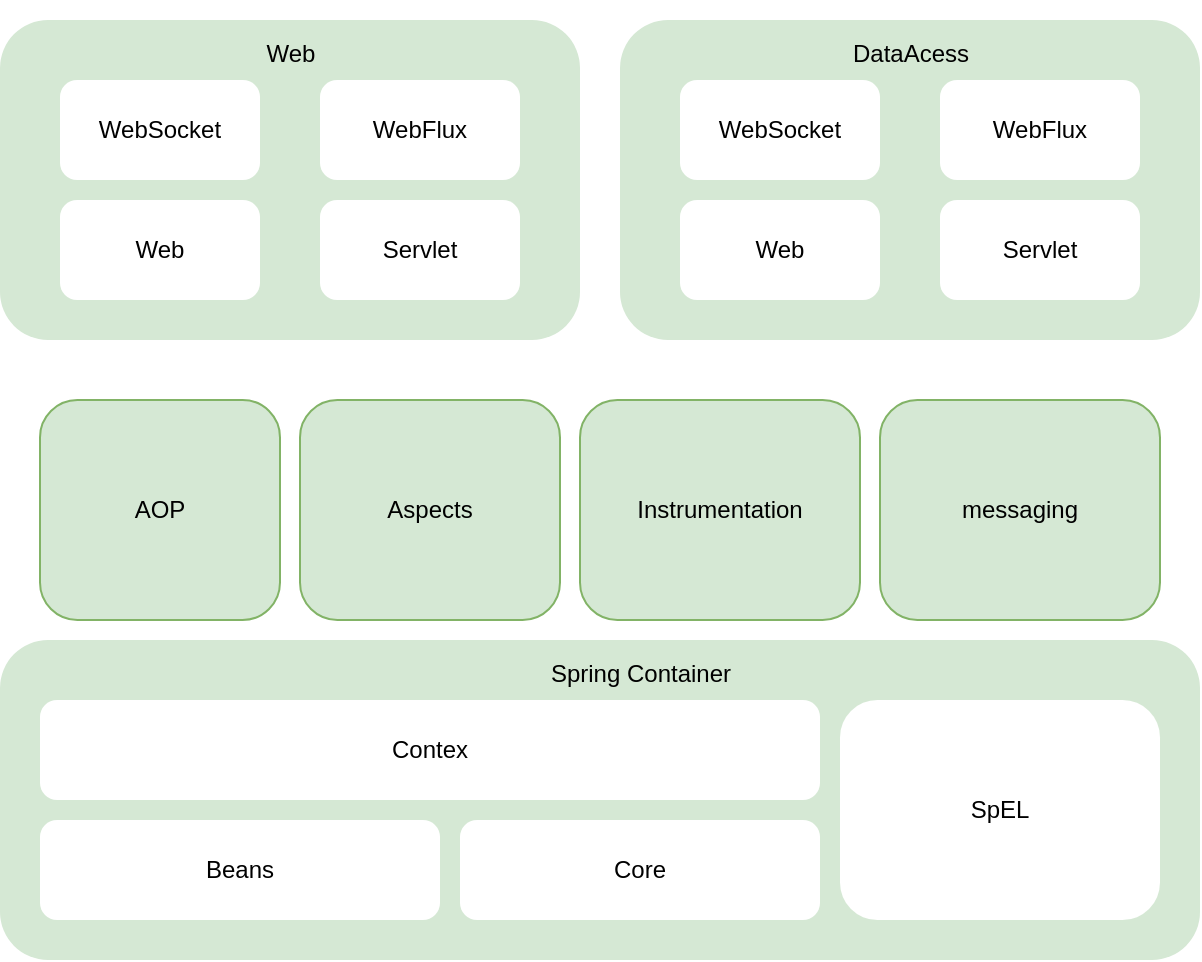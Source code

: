 <mxfile version="21.0.6" type="github">
  <diagram id="prtHgNgQTEPvFCAcTncT" name="Page-1">
    <mxGraphModel dx="947" dy="1687" grid="1" gridSize="10" guides="1" tooltips="1" connect="1" arrows="1" fold="1" page="1" pageScale="1" pageWidth="827" pageHeight="1169" math="0" shadow="0">
      <root>
        <mxCell id="0" />
        <mxCell id="1" parent="0" />
        <mxCell id="s4luUJx8VMpu-1iG3OxT-1" value="&lt;p&gt;&lt;br&gt;&lt;/p&gt;" style="rounded=1;whiteSpace=wrap;html=1;fillColor=#d5e8d4;strokeColor=none;" vertex="1" parent="1">
          <mxGeometry x="200" y="290" width="600" height="160" as="geometry" />
        </mxCell>
        <mxCell id="s4luUJx8VMpu-1iG3OxT-2" value="&lt;p style=&quot;border-color: var(--border-color);&quot;&gt;Spring Container&lt;/p&gt;&lt;p style=&quot;border-color: var(--border-color);&quot;&gt;&lt;br style=&quot;border-color: var(--border-color);&quot;&gt;&lt;/p&gt;" style="text;html=1;align=center;verticalAlign=middle;resizable=0;points=[];autosize=1;strokeColor=none;fillColor=none;" vertex="1" parent="1">
          <mxGeometry x="465" y="280" width="110" height="80" as="geometry" />
        </mxCell>
        <mxCell id="s4luUJx8VMpu-1iG3OxT-3" value="&lt;p&gt;Beans&lt;/p&gt;" style="rounded=1;whiteSpace=wrap;html=1;strokeColor=none;arcSize=17;" vertex="1" parent="1">
          <mxGeometry x="220" y="380" width="200" height="50" as="geometry" />
        </mxCell>
        <mxCell id="s4luUJx8VMpu-1iG3OxT-4" value="&lt;p&gt;Core&lt;/p&gt;" style="rounded=1;whiteSpace=wrap;html=1;strokeColor=none;arcSize=17;" vertex="1" parent="1">
          <mxGeometry x="430" y="380" width="180" height="50" as="geometry" />
        </mxCell>
        <mxCell id="s4luUJx8VMpu-1iG3OxT-5" value="&lt;p&gt;Contex&lt;/p&gt;" style="rounded=1;whiteSpace=wrap;html=1;strokeColor=none;arcSize=17;" vertex="1" parent="1">
          <mxGeometry x="220" y="320" width="390" height="50" as="geometry" />
        </mxCell>
        <mxCell id="s4luUJx8VMpu-1iG3OxT-6" value="&lt;p&gt;SpEL&lt;br&gt;&lt;/p&gt;" style="rounded=1;whiteSpace=wrap;html=1;strokeColor=none;arcSize=17;" vertex="1" parent="1">
          <mxGeometry x="620" y="320" width="160" height="110" as="geometry" />
        </mxCell>
        <mxCell id="s4luUJx8VMpu-1iG3OxT-19" value="&lt;p&gt;AOP&lt;br&gt;&lt;/p&gt;" style="rounded=1;whiteSpace=wrap;html=1;strokeColor=#82b366;arcSize=17;fillColor=#d5e8d4;" vertex="1" parent="1">
          <mxGeometry x="220" y="170" width="120" height="110" as="geometry" />
        </mxCell>
        <mxCell id="s4luUJx8VMpu-1iG3OxT-20" value="&lt;p&gt;Aspects&lt;br&gt;&lt;/p&gt;" style="rounded=1;whiteSpace=wrap;html=1;strokeColor=#82b366;arcSize=17;fillColor=#d5e8d4;" vertex="1" parent="1">
          <mxGeometry x="350" y="170" width="130" height="110" as="geometry" />
        </mxCell>
        <mxCell id="s4luUJx8VMpu-1iG3OxT-21" value="&lt;p&gt;Instrumentation&lt;br&gt;&lt;/p&gt;" style="rounded=1;whiteSpace=wrap;html=1;strokeColor=#82b366;arcSize=17;fillColor=#d5e8d4;" vertex="1" parent="1">
          <mxGeometry x="490" y="170" width="140" height="110" as="geometry" />
        </mxCell>
        <mxCell id="s4luUJx8VMpu-1iG3OxT-22" value="&lt;p&gt;messaging&lt;br&gt;&lt;/p&gt;" style="rounded=1;whiteSpace=wrap;html=1;strokeColor=#82b366;arcSize=17;fillColor=#d5e8d4;" vertex="1" parent="1">
          <mxGeometry x="640" y="170" width="140" height="110" as="geometry" />
        </mxCell>
        <mxCell id="s4luUJx8VMpu-1iG3OxT-23" value="&lt;p&gt;&lt;br&gt;&lt;/p&gt;" style="rounded=1;whiteSpace=wrap;html=1;fillColor=#d5e8d4;strokeColor=none;" vertex="1" parent="1">
          <mxGeometry x="200" y="-20" width="290" height="160" as="geometry" />
        </mxCell>
        <mxCell id="s4luUJx8VMpu-1iG3OxT-26" value="&lt;p&gt;Web&lt;/p&gt;" style="rounded=1;whiteSpace=wrap;html=1;strokeColor=none;arcSize=17;" vertex="1" parent="1">
          <mxGeometry x="230" y="70" width="100" height="50" as="geometry" />
        </mxCell>
        <mxCell id="s4luUJx8VMpu-1iG3OxT-27" value="&lt;p style=&quot;border-color: var(--border-color);&quot;&gt;Web&lt;/p&gt;&lt;p style=&quot;border-color: var(--border-color);&quot;&gt;&lt;br style=&quot;border-color: var(--border-color);&quot;&gt;&lt;/p&gt;" style="text;html=1;align=center;verticalAlign=middle;resizable=0;points=[];autosize=1;strokeColor=none;fillColor=none;" vertex="1" parent="1">
          <mxGeometry x="320" y="-30" width="50" height="80" as="geometry" />
        </mxCell>
        <mxCell id="s4luUJx8VMpu-1iG3OxT-28" value="&lt;p&gt;WebSocket&lt;/p&gt;" style="rounded=1;whiteSpace=wrap;html=1;strokeColor=none;arcSize=17;" vertex="1" parent="1">
          <mxGeometry x="230" y="10" width="100" height="50" as="geometry" />
        </mxCell>
        <mxCell id="s4luUJx8VMpu-1iG3OxT-30" value="&lt;p&gt;WebFlux&lt;/p&gt;" style="rounded=1;whiteSpace=wrap;html=1;strokeColor=none;arcSize=17;" vertex="1" parent="1">
          <mxGeometry x="360" y="10" width="100" height="50" as="geometry" />
        </mxCell>
        <mxCell id="s4luUJx8VMpu-1iG3OxT-31" value="&lt;p&gt;Servlet&lt;/p&gt;" style="rounded=1;whiteSpace=wrap;html=1;strokeColor=none;arcSize=17;" vertex="1" parent="1">
          <mxGeometry x="360" y="70" width="100" height="50" as="geometry" />
        </mxCell>
        <mxCell id="s4luUJx8VMpu-1iG3OxT-32" value="&lt;p&gt;&lt;br&gt;&lt;/p&gt;" style="rounded=1;whiteSpace=wrap;html=1;fillColor=#d5e8d4;strokeColor=none;" vertex="1" parent="1">
          <mxGeometry x="510" y="-20" width="290" height="160" as="geometry" />
        </mxCell>
        <mxCell id="s4luUJx8VMpu-1iG3OxT-33" value="&lt;p&gt;Web&lt;/p&gt;" style="rounded=1;whiteSpace=wrap;html=1;strokeColor=none;arcSize=17;" vertex="1" parent="1">
          <mxGeometry x="540" y="70" width="100" height="50" as="geometry" />
        </mxCell>
        <mxCell id="s4luUJx8VMpu-1iG3OxT-34" value="&lt;p style=&quot;border-color: var(--border-color);&quot;&gt;DataAcess&lt;/p&gt;&lt;p style=&quot;border-color: var(--border-color);&quot;&gt;&lt;br style=&quot;border-color: var(--border-color);&quot;&gt;&lt;/p&gt;" style="text;html=1;align=center;verticalAlign=middle;resizable=0;points=[];autosize=1;strokeColor=none;fillColor=none;" vertex="1" parent="1">
          <mxGeometry x="615" y="-30" width="80" height="80" as="geometry" />
        </mxCell>
        <mxCell id="s4luUJx8VMpu-1iG3OxT-35" value="&lt;p&gt;WebSocket&lt;/p&gt;" style="rounded=1;whiteSpace=wrap;html=1;strokeColor=none;arcSize=17;" vertex="1" parent="1">
          <mxGeometry x="540" y="10" width="100" height="50" as="geometry" />
        </mxCell>
        <mxCell id="s4luUJx8VMpu-1iG3OxT-36" value="&lt;p&gt;WebFlux&lt;/p&gt;" style="rounded=1;whiteSpace=wrap;html=1;strokeColor=none;arcSize=17;" vertex="1" parent="1">
          <mxGeometry x="670" y="10" width="100" height="50" as="geometry" />
        </mxCell>
        <mxCell id="s4luUJx8VMpu-1iG3OxT-37" value="&lt;p&gt;Servlet&lt;/p&gt;" style="rounded=1;whiteSpace=wrap;html=1;strokeColor=none;arcSize=17;" vertex="1" parent="1">
          <mxGeometry x="670" y="70" width="100" height="50" as="geometry" />
        </mxCell>
      </root>
    </mxGraphModel>
  </diagram>
</mxfile>

